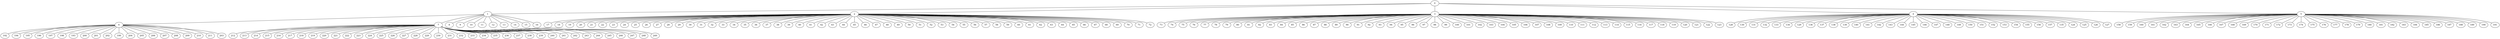 
graph graphname {
    0 -- 1
0 -- 2
0 -- 3
0 -- 4
0 -- 5
1 -- 6
1 -- 7
1 -- 8
1 -- 9
1 -- 10
1 -- 11
1 -- 12
1 -- 13
1 -- 14
1 -- 15
1 -- 16
2 -- 17
2 -- 18
2 -- 19
2 -- 20
2 -- 21
2 -- 22
2 -- 23
2 -- 24
2 -- 25
2 -- 26
2 -- 27
2 -- 28
2 -- 29
2 -- 30
2 -- 31
2 -- 32
2 -- 33
2 -- 34
2 -- 35
2 -- 36
2 -- 37
2 -- 38
2 -- 39
2 -- 40
2 -- 41
2 -- 42
2 -- 43
2 -- 44
2 -- 45
2 -- 46
2 -- 47
2 -- 48
2 -- 49
2 -- 50
2 -- 51
2 -- 52
2 -- 53
2 -- 54
2 -- 55
2 -- 56
2 -- 57
2 -- 58
2 -- 59
2 -- 60
2 -- 61
2 -- 62
2 -- 63
2 -- 64
2 -- 65
2 -- 66
2 -- 67
2 -- 68
2 -- 69
2 -- 70
2 -- 71
2 -- 72
3 -- 73
3 -- 74
3 -- 75
3 -- 76
3 -- 77
3 -- 78
3 -- 79
3 -- 80
3 -- 81
3 -- 82
3 -- 83
3 -- 84
3 -- 85
3 -- 86
3 -- 87
3 -- 88
3 -- 89
3 -- 90
3 -- 91
3 -- 92
3 -- 93
3 -- 94
3 -- 95
3 -- 96
3 -- 97
3 -- 98
3 -- 99
3 -- 100
3 -- 101
3 -- 102
3 -- 103
3 -- 104
3 -- 105
3 -- 106
3 -- 107
3 -- 108
3 -- 109
3 -- 110
3 -- 111
3 -- 112
3 -- 113
3 -- 114
3 -- 115
3 -- 116
3 -- 117
3 -- 118
3 -- 119
3 -- 120
3 -- 121
3 -- 122
3 -- 123
4 -- 128
4 -- 130
4 -- 131
4 -- 132
4 -- 133
4 -- 134
4 -- 129
4 -- 136
4 -- 137
4 -- 138
4 -- 139
4 -- 140
4 -- 141
4 -- 142
4 -- 143
4 -- 144
4 -- 145
4 -- 146
4 -- 147
4 -- 148
4 -- 149
4 -- 150
4 -- 151
4 -- 152
4 -- 153
4 -- 154
4 -- 155
4 -- 156
4 -- 157
4 -- 135
4 -- 124
4 -- 125
4 -- 126
4 -- 127
5 -- 158
5 -- 159
5 -- 160
5 -- 161
5 -- 162
5 -- 163
5 -- 164
5 -- 165
5 -- 166
5 -- 167
5 -- 168
5 -- 169
5 -- 170
5 -- 171
5 -- 172
5 -- 173
5 -- 174
5 -- 175
5 -- 176
5 -- 177
5 -- 178
5 -- 179
5 -- 180
5 -- 181
5 -- 182
5 -- 183
5 -- 184
5 -- 185
5 -- 186
5 -- 187
5 -- 188
5 -- 189
5 -- 190
5 -- 191
6 -- 192
6 -- 194
6 -- 195
6 -- 196
6 -- 197
6 -- 198
6 -- 193
6 -- 200
6 -- 201
6 -- 202
6 -- 199
6 -- 204
6 -- 205
6 -- 206
6 -- 207
6 -- 208
6 -- 209
6 -- 210
6 -- 211
6 -- 203
7 -- 212
7 -- 213
7 -- 214
7 -- 215
7 -- 216
7 -- 217
7 -- 218
7 -- 219
7 -- 220
7 -- 221
7 -- 222
7 -- 223
7 -- 224
7 -- 225
7 -- 226
7 -- 227
7 -- 228
7 -- 229
7 -- 230
7 -- 231
7 -- 232
7 -- 233
7 -- 234
7 -- 235
7 -- 236
7 -- 237
7 -- 238
7 -- 239
7 -- 240
7 -- 241
7 -- 242
7 -- 243
7 -- 244
7 -- 245
7 -- 246
7 -- 247
7 -- 248
7 -- 249

}
